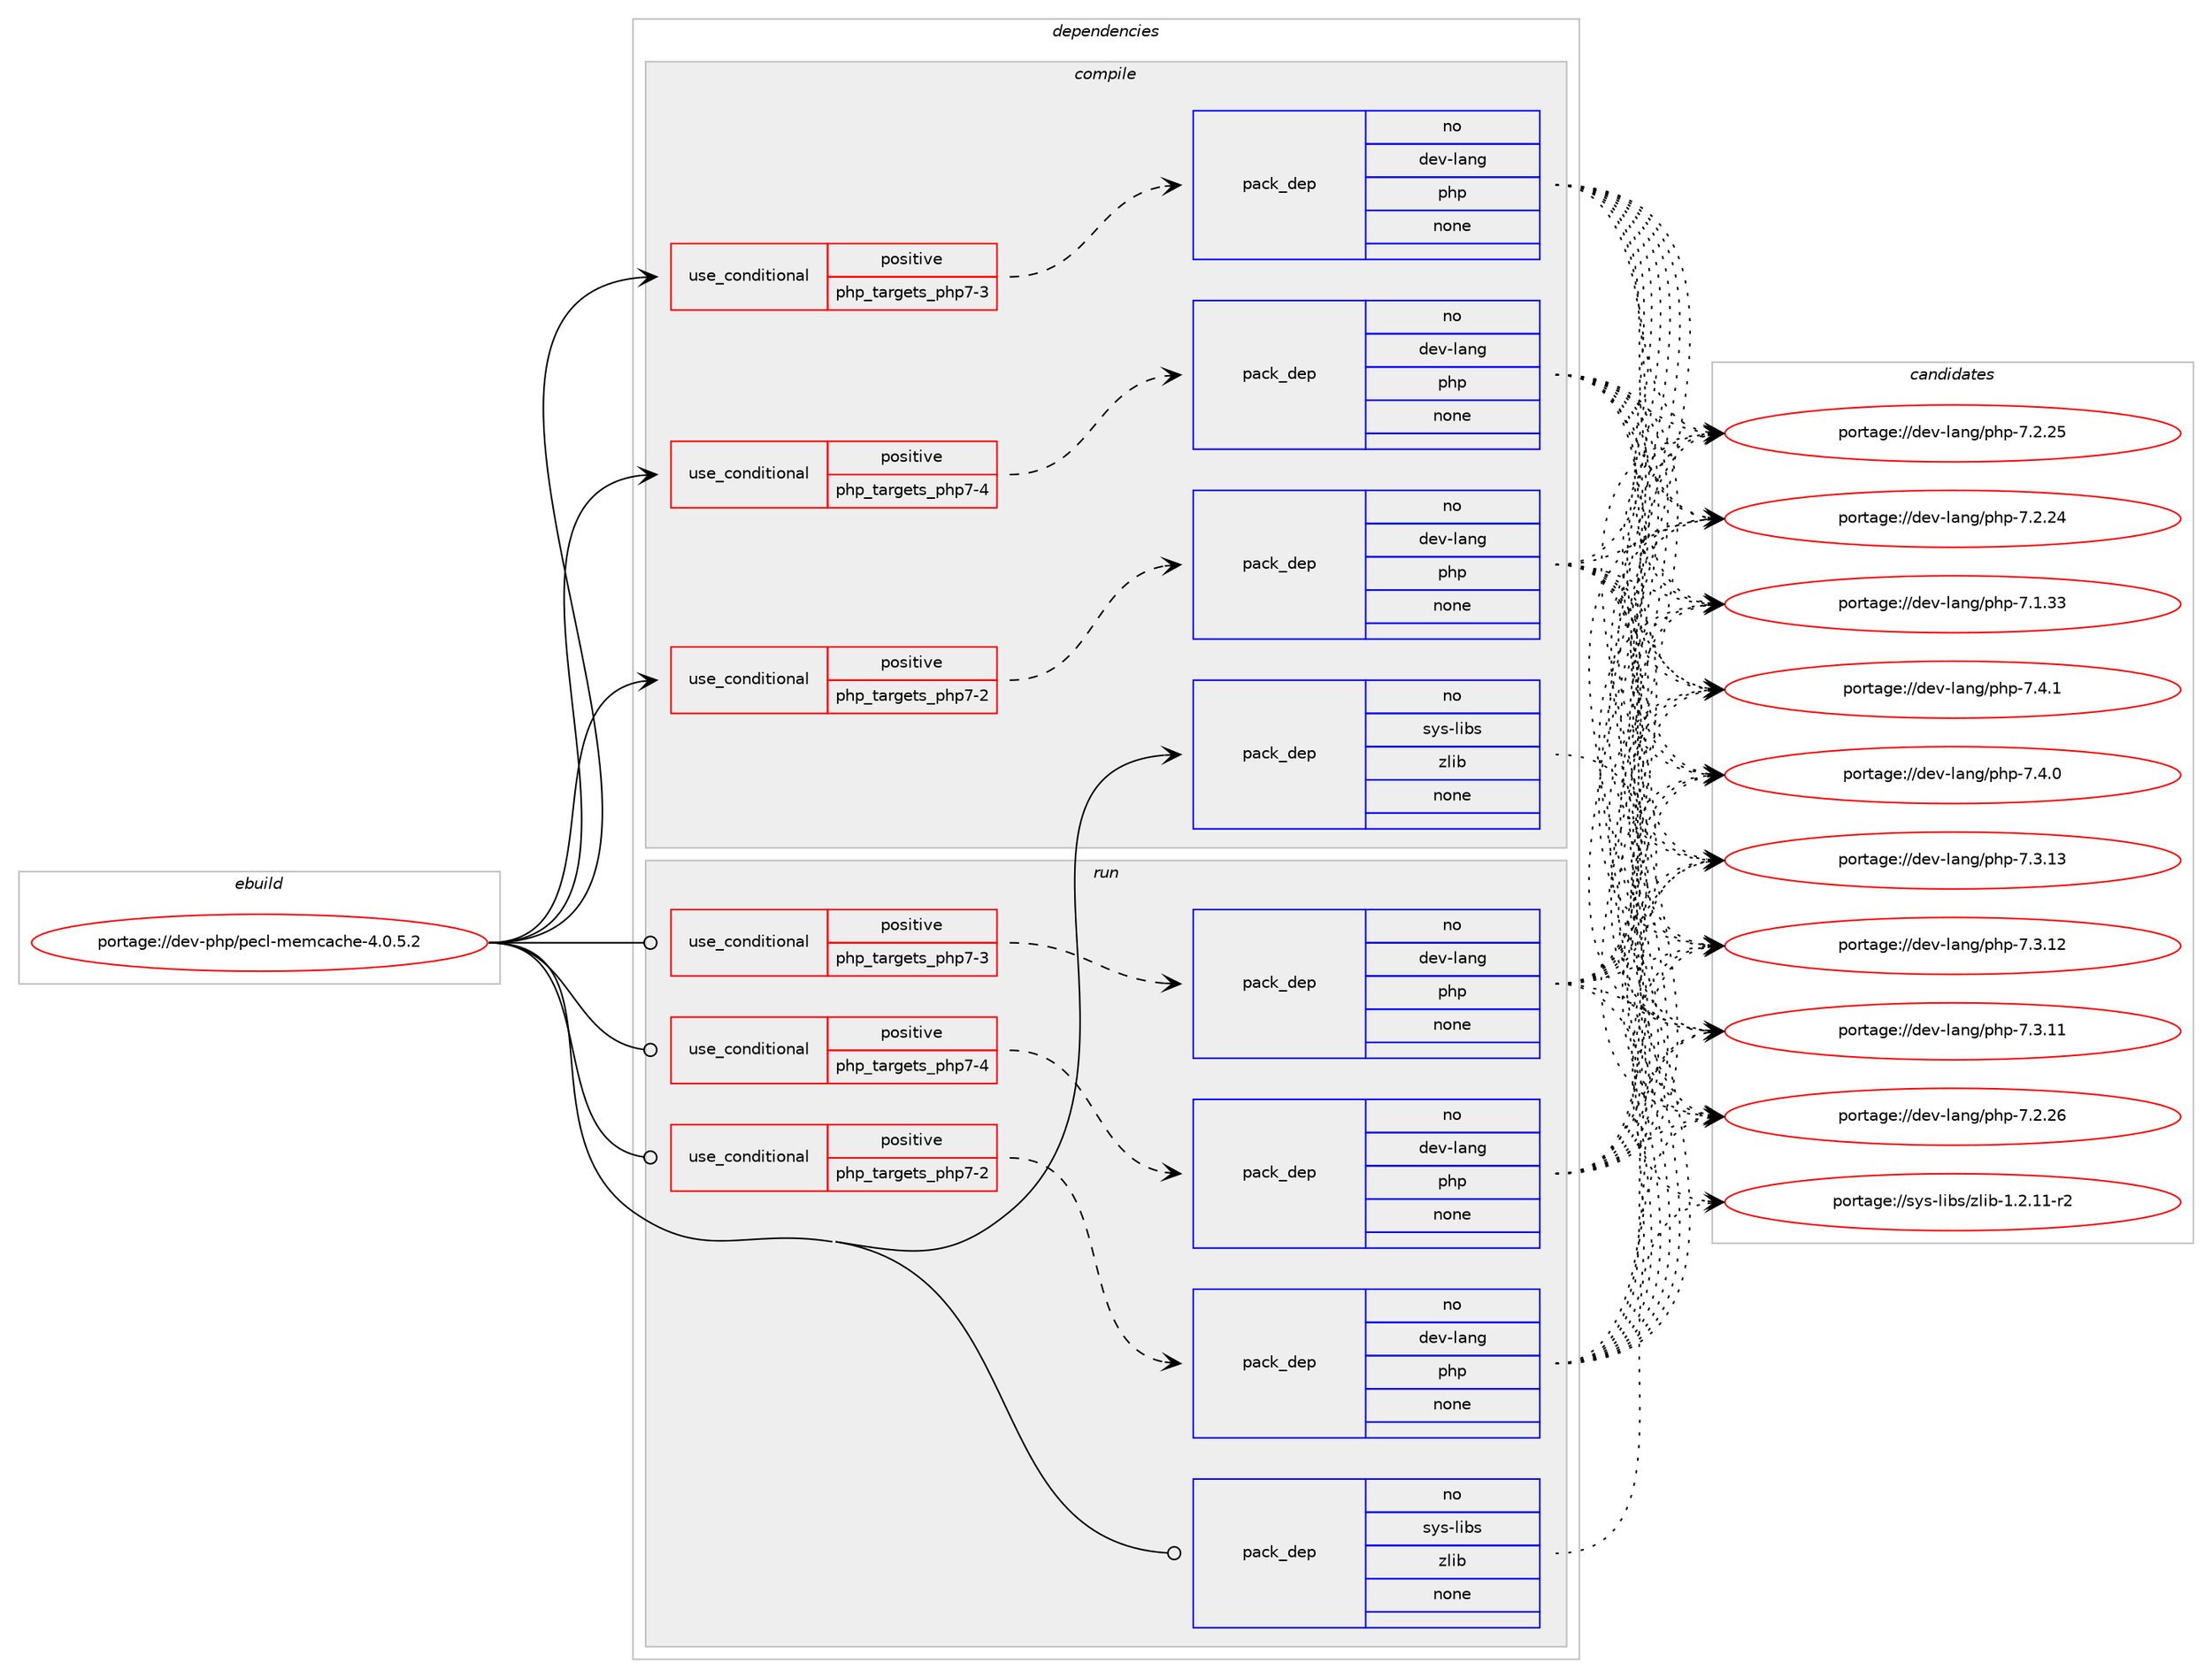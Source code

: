 digraph prolog {

# *************
# Graph options
# *************

newrank=true;
concentrate=true;
compound=true;
graph [rankdir=LR,fontname=Helvetica,fontsize=10,ranksep=1.5];#, ranksep=2.5, nodesep=0.2];
edge  [arrowhead=vee];
node  [fontname=Helvetica,fontsize=10];

# **********
# The ebuild
# **********

subgraph cluster_leftcol {
color=gray;
label=<<i>ebuild</i>>;
id [label="portage://dev-php/pecl-memcache-4.0.5.2", color=red, width=4, href="../dev-php/pecl-memcache-4.0.5.2.svg"];
}

# ****************
# The dependencies
# ****************

subgraph cluster_midcol {
color=gray;
label=<<i>dependencies</i>>;
subgraph cluster_compile {
fillcolor="#eeeeee";
style=filled;
label=<<i>compile</i>>;
subgraph cond120633 {
dependency476369 [label=<<TABLE BORDER="0" CELLBORDER="1" CELLSPACING="0" CELLPADDING="4"><TR><TD ROWSPAN="3" CELLPADDING="10">use_conditional</TD></TR><TR><TD>positive</TD></TR><TR><TD>php_targets_php7-2</TD></TR></TABLE>>, shape=none, color=red];
subgraph pack350703 {
dependency476370 [label=<<TABLE BORDER="0" CELLBORDER="1" CELLSPACING="0" CELLPADDING="4" WIDTH="220"><TR><TD ROWSPAN="6" CELLPADDING="30">pack_dep</TD></TR><TR><TD WIDTH="110">no</TD></TR><TR><TD>dev-lang</TD></TR><TR><TD>php</TD></TR><TR><TD>none</TD></TR><TR><TD></TD></TR></TABLE>>, shape=none, color=blue];
}
dependency476369:e -> dependency476370:w [weight=20,style="dashed",arrowhead="vee"];
}
id:e -> dependency476369:w [weight=20,style="solid",arrowhead="vee"];
subgraph cond120634 {
dependency476371 [label=<<TABLE BORDER="0" CELLBORDER="1" CELLSPACING="0" CELLPADDING="4"><TR><TD ROWSPAN="3" CELLPADDING="10">use_conditional</TD></TR><TR><TD>positive</TD></TR><TR><TD>php_targets_php7-3</TD></TR></TABLE>>, shape=none, color=red];
subgraph pack350704 {
dependency476372 [label=<<TABLE BORDER="0" CELLBORDER="1" CELLSPACING="0" CELLPADDING="4" WIDTH="220"><TR><TD ROWSPAN="6" CELLPADDING="30">pack_dep</TD></TR><TR><TD WIDTH="110">no</TD></TR><TR><TD>dev-lang</TD></TR><TR><TD>php</TD></TR><TR><TD>none</TD></TR><TR><TD></TD></TR></TABLE>>, shape=none, color=blue];
}
dependency476371:e -> dependency476372:w [weight=20,style="dashed",arrowhead="vee"];
}
id:e -> dependency476371:w [weight=20,style="solid",arrowhead="vee"];
subgraph cond120635 {
dependency476373 [label=<<TABLE BORDER="0" CELLBORDER="1" CELLSPACING="0" CELLPADDING="4"><TR><TD ROWSPAN="3" CELLPADDING="10">use_conditional</TD></TR><TR><TD>positive</TD></TR><TR><TD>php_targets_php7-4</TD></TR></TABLE>>, shape=none, color=red];
subgraph pack350705 {
dependency476374 [label=<<TABLE BORDER="0" CELLBORDER="1" CELLSPACING="0" CELLPADDING="4" WIDTH="220"><TR><TD ROWSPAN="6" CELLPADDING="30">pack_dep</TD></TR><TR><TD WIDTH="110">no</TD></TR><TR><TD>dev-lang</TD></TR><TR><TD>php</TD></TR><TR><TD>none</TD></TR><TR><TD></TD></TR></TABLE>>, shape=none, color=blue];
}
dependency476373:e -> dependency476374:w [weight=20,style="dashed",arrowhead="vee"];
}
id:e -> dependency476373:w [weight=20,style="solid",arrowhead="vee"];
subgraph pack350706 {
dependency476375 [label=<<TABLE BORDER="0" CELLBORDER="1" CELLSPACING="0" CELLPADDING="4" WIDTH="220"><TR><TD ROWSPAN="6" CELLPADDING="30">pack_dep</TD></TR><TR><TD WIDTH="110">no</TD></TR><TR><TD>sys-libs</TD></TR><TR><TD>zlib</TD></TR><TR><TD>none</TD></TR><TR><TD></TD></TR></TABLE>>, shape=none, color=blue];
}
id:e -> dependency476375:w [weight=20,style="solid",arrowhead="vee"];
}
subgraph cluster_compileandrun {
fillcolor="#eeeeee";
style=filled;
label=<<i>compile and run</i>>;
}
subgraph cluster_run {
fillcolor="#eeeeee";
style=filled;
label=<<i>run</i>>;
subgraph cond120636 {
dependency476376 [label=<<TABLE BORDER="0" CELLBORDER="1" CELLSPACING="0" CELLPADDING="4"><TR><TD ROWSPAN="3" CELLPADDING="10">use_conditional</TD></TR><TR><TD>positive</TD></TR><TR><TD>php_targets_php7-2</TD></TR></TABLE>>, shape=none, color=red];
subgraph pack350707 {
dependency476377 [label=<<TABLE BORDER="0" CELLBORDER="1" CELLSPACING="0" CELLPADDING="4" WIDTH="220"><TR><TD ROWSPAN="6" CELLPADDING="30">pack_dep</TD></TR><TR><TD WIDTH="110">no</TD></TR><TR><TD>dev-lang</TD></TR><TR><TD>php</TD></TR><TR><TD>none</TD></TR><TR><TD></TD></TR></TABLE>>, shape=none, color=blue];
}
dependency476376:e -> dependency476377:w [weight=20,style="dashed",arrowhead="vee"];
}
id:e -> dependency476376:w [weight=20,style="solid",arrowhead="odot"];
subgraph cond120637 {
dependency476378 [label=<<TABLE BORDER="0" CELLBORDER="1" CELLSPACING="0" CELLPADDING="4"><TR><TD ROWSPAN="3" CELLPADDING="10">use_conditional</TD></TR><TR><TD>positive</TD></TR><TR><TD>php_targets_php7-3</TD></TR></TABLE>>, shape=none, color=red];
subgraph pack350708 {
dependency476379 [label=<<TABLE BORDER="0" CELLBORDER="1" CELLSPACING="0" CELLPADDING="4" WIDTH="220"><TR><TD ROWSPAN="6" CELLPADDING="30">pack_dep</TD></TR><TR><TD WIDTH="110">no</TD></TR><TR><TD>dev-lang</TD></TR><TR><TD>php</TD></TR><TR><TD>none</TD></TR><TR><TD></TD></TR></TABLE>>, shape=none, color=blue];
}
dependency476378:e -> dependency476379:w [weight=20,style="dashed",arrowhead="vee"];
}
id:e -> dependency476378:w [weight=20,style="solid",arrowhead="odot"];
subgraph cond120638 {
dependency476380 [label=<<TABLE BORDER="0" CELLBORDER="1" CELLSPACING="0" CELLPADDING="4"><TR><TD ROWSPAN="3" CELLPADDING="10">use_conditional</TD></TR><TR><TD>positive</TD></TR><TR><TD>php_targets_php7-4</TD></TR></TABLE>>, shape=none, color=red];
subgraph pack350709 {
dependency476381 [label=<<TABLE BORDER="0" CELLBORDER="1" CELLSPACING="0" CELLPADDING="4" WIDTH="220"><TR><TD ROWSPAN="6" CELLPADDING="30">pack_dep</TD></TR><TR><TD WIDTH="110">no</TD></TR><TR><TD>dev-lang</TD></TR><TR><TD>php</TD></TR><TR><TD>none</TD></TR><TR><TD></TD></TR></TABLE>>, shape=none, color=blue];
}
dependency476380:e -> dependency476381:w [weight=20,style="dashed",arrowhead="vee"];
}
id:e -> dependency476380:w [weight=20,style="solid",arrowhead="odot"];
subgraph pack350710 {
dependency476382 [label=<<TABLE BORDER="0" CELLBORDER="1" CELLSPACING="0" CELLPADDING="4" WIDTH="220"><TR><TD ROWSPAN="6" CELLPADDING="30">pack_dep</TD></TR><TR><TD WIDTH="110">no</TD></TR><TR><TD>sys-libs</TD></TR><TR><TD>zlib</TD></TR><TR><TD>none</TD></TR><TR><TD></TD></TR></TABLE>>, shape=none, color=blue];
}
id:e -> dependency476382:w [weight=20,style="solid",arrowhead="odot"];
}
}

# **************
# The candidates
# **************

subgraph cluster_choices {
rank=same;
color=gray;
label=<<i>candidates</i>>;

subgraph choice350703 {
color=black;
nodesep=1;
choice100101118451089711010347112104112455546524649 [label="portage://dev-lang/php-7.4.1", color=red, width=4,href="../dev-lang/php-7.4.1.svg"];
choice100101118451089711010347112104112455546524648 [label="portage://dev-lang/php-7.4.0", color=red, width=4,href="../dev-lang/php-7.4.0.svg"];
choice10010111845108971101034711210411245554651464951 [label="portage://dev-lang/php-7.3.13", color=red, width=4,href="../dev-lang/php-7.3.13.svg"];
choice10010111845108971101034711210411245554651464950 [label="portage://dev-lang/php-7.3.12", color=red, width=4,href="../dev-lang/php-7.3.12.svg"];
choice10010111845108971101034711210411245554651464949 [label="portage://dev-lang/php-7.3.11", color=red, width=4,href="../dev-lang/php-7.3.11.svg"];
choice10010111845108971101034711210411245554650465054 [label="portage://dev-lang/php-7.2.26", color=red, width=4,href="../dev-lang/php-7.2.26.svg"];
choice10010111845108971101034711210411245554650465053 [label="portage://dev-lang/php-7.2.25", color=red, width=4,href="../dev-lang/php-7.2.25.svg"];
choice10010111845108971101034711210411245554650465052 [label="portage://dev-lang/php-7.2.24", color=red, width=4,href="../dev-lang/php-7.2.24.svg"];
choice10010111845108971101034711210411245554649465151 [label="portage://dev-lang/php-7.1.33", color=red, width=4,href="../dev-lang/php-7.1.33.svg"];
dependency476370:e -> choice100101118451089711010347112104112455546524649:w [style=dotted,weight="100"];
dependency476370:e -> choice100101118451089711010347112104112455546524648:w [style=dotted,weight="100"];
dependency476370:e -> choice10010111845108971101034711210411245554651464951:w [style=dotted,weight="100"];
dependency476370:e -> choice10010111845108971101034711210411245554651464950:w [style=dotted,weight="100"];
dependency476370:e -> choice10010111845108971101034711210411245554651464949:w [style=dotted,weight="100"];
dependency476370:e -> choice10010111845108971101034711210411245554650465054:w [style=dotted,weight="100"];
dependency476370:e -> choice10010111845108971101034711210411245554650465053:w [style=dotted,weight="100"];
dependency476370:e -> choice10010111845108971101034711210411245554650465052:w [style=dotted,weight="100"];
dependency476370:e -> choice10010111845108971101034711210411245554649465151:w [style=dotted,weight="100"];
}
subgraph choice350704 {
color=black;
nodesep=1;
choice100101118451089711010347112104112455546524649 [label="portage://dev-lang/php-7.4.1", color=red, width=4,href="../dev-lang/php-7.4.1.svg"];
choice100101118451089711010347112104112455546524648 [label="portage://dev-lang/php-7.4.0", color=red, width=4,href="../dev-lang/php-7.4.0.svg"];
choice10010111845108971101034711210411245554651464951 [label="portage://dev-lang/php-7.3.13", color=red, width=4,href="../dev-lang/php-7.3.13.svg"];
choice10010111845108971101034711210411245554651464950 [label="portage://dev-lang/php-7.3.12", color=red, width=4,href="../dev-lang/php-7.3.12.svg"];
choice10010111845108971101034711210411245554651464949 [label="portage://dev-lang/php-7.3.11", color=red, width=4,href="../dev-lang/php-7.3.11.svg"];
choice10010111845108971101034711210411245554650465054 [label="portage://dev-lang/php-7.2.26", color=red, width=4,href="../dev-lang/php-7.2.26.svg"];
choice10010111845108971101034711210411245554650465053 [label="portage://dev-lang/php-7.2.25", color=red, width=4,href="../dev-lang/php-7.2.25.svg"];
choice10010111845108971101034711210411245554650465052 [label="portage://dev-lang/php-7.2.24", color=red, width=4,href="../dev-lang/php-7.2.24.svg"];
choice10010111845108971101034711210411245554649465151 [label="portage://dev-lang/php-7.1.33", color=red, width=4,href="../dev-lang/php-7.1.33.svg"];
dependency476372:e -> choice100101118451089711010347112104112455546524649:w [style=dotted,weight="100"];
dependency476372:e -> choice100101118451089711010347112104112455546524648:w [style=dotted,weight="100"];
dependency476372:e -> choice10010111845108971101034711210411245554651464951:w [style=dotted,weight="100"];
dependency476372:e -> choice10010111845108971101034711210411245554651464950:w [style=dotted,weight="100"];
dependency476372:e -> choice10010111845108971101034711210411245554651464949:w [style=dotted,weight="100"];
dependency476372:e -> choice10010111845108971101034711210411245554650465054:w [style=dotted,weight="100"];
dependency476372:e -> choice10010111845108971101034711210411245554650465053:w [style=dotted,weight="100"];
dependency476372:e -> choice10010111845108971101034711210411245554650465052:w [style=dotted,weight="100"];
dependency476372:e -> choice10010111845108971101034711210411245554649465151:w [style=dotted,weight="100"];
}
subgraph choice350705 {
color=black;
nodesep=1;
choice100101118451089711010347112104112455546524649 [label="portage://dev-lang/php-7.4.1", color=red, width=4,href="../dev-lang/php-7.4.1.svg"];
choice100101118451089711010347112104112455546524648 [label="portage://dev-lang/php-7.4.0", color=red, width=4,href="../dev-lang/php-7.4.0.svg"];
choice10010111845108971101034711210411245554651464951 [label="portage://dev-lang/php-7.3.13", color=red, width=4,href="../dev-lang/php-7.3.13.svg"];
choice10010111845108971101034711210411245554651464950 [label="portage://dev-lang/php-7.3.12", color=red, width=4,href="../dev-lang/php-7.3.12.svg"];
choice10010111845108971101034711210411245554651464949 [label="portage://dev-lang/php-7.3.11", color=red, width=4,href="../dev-lang/php-7.3.11.svg"];
choice10010111845108971101034711210411245554650465054 [label="portage://dev-lang/php-7.2.26", color=red, width=4,href="../dev-lang/php-7.2.26.svg"];
choice10010111845108971101034711210411245554650465053 [label="portage://dev-lang/php-7.2.25", color=red, width=4,href="../dev-lang/php-7.2.25.svg"];
choice10010111845108971101034711210411245554650465052 [label="portage://dev-lang/php-7.2.24", color=red, width=4,href="../dev-lang/php-7.2.24.svg"];
choice10010111845108971101034711210411245554649465151 [label="portage://dev-lang/php-7.1.33", color=red, width=4,href="../dev-lang/php-7.1.33.svg"];
dependency476374:e -> choice100101118451089711010347112104112455546524649:w [style=dotted,weight="100"];
dependency476374:e -> choice100101118451089711010347112104112455546524648:w [style=dotted,weight="100"];
dependency476374:e -> choice10010111845108971101034711210411245554651464951:w [style=dotted,weight="100"];
dependency476374:e -> choice10010111845108971101034711210411245554651464950:w [style=dotted,weight="100"];
dependency476374:e -> choice10010111845108971101034711210411245554651464949:w [style=dotted,weight="100"];
dependency476374:e -> choice10010111845108971101034711210411245554650465054:w [style=dotted,weight="100"];
dependency476374:e -> choice10010111845108971101034711210411245554650465053:w [style=dotted,weight="100"];
dependency476374:e -> choice10010111845108971101034711210411245554650465052:w [style=dotted,weight="100"];
dependency476374:e -> choice10010111845108971101034711210411245554649465151:w [style=dotted,weight="100"];
}
subgraph choice350706 {
color=black;
nodesep=1;
choice11512111545108105981154712210810598454946504649494511450 [label="portage://sys-libs/zlib-1.2.11-r2", color=red, width=4,href="../sys-libs/zlib-1.2.11-r2.svg"];
dependency476375:e -> choice11512111545108105981154712210810598454946504649494511450:w [style=dotted,weight="100"];
}
subgraph choice350707 {
color=black;
nodesep=1;
choice100101118451089711010347112104112455546524649 [label="portage://dev-lang/php-7.4.1", color=red, width=4,href="../dev-lang/php-7.4.1.svg"];
choice100101118451089711010347112104112455546524648 [label="portage://dev-lang/php-7.4.0", color=red, width=4,href="../dev-lang/php-7.4.0.svg"];
choice10010111845108971101034711210411245554651464951 [label="portage://dev-lang/php-7.3.13", color=red, width=4,href="../dev-lang/php-7.3.13.svg"];
choice10010111845108971101034711210411245554651464950 [label="portage://dev-lang/php-7.3.12", color=red, width=4,href="../dev-lang/php-7.3.12.svg"];
choice10010111845108971101034711210411245554651464949 [label="portage://dev-lang/php-7.3.11", color=red, width=4,href="../dev-lang/php-7.3.11.svg"];
choice10010111845108971101034711210411245554650465054 [label="portage://dev-lang/php-7.2.26", color=red, width=4,href="../dev-lang/php-7.2.26.svg"];
choice10010111845108971101034711210411245554650465053 [label="portage://dev-lang/php-7.2.25", color=red, width=4,href="../dev-lang/php-7.2.25.svg"];
choice10010111845108971101034711210411245554650465052 [label="portage://dev-lang/php-7.2.24", color=red, width=4,href="../dev-lang/php-7.2.24.svg"];
choice10010111845108971101034711210411245554649465151 [label="portage://dev-lang/php-7.1.33", color=red, width=4,href="../dev-lang/php-7.1.33.svg"];
dependency476377:e -> choice100101118451089711010347112104112455546524649:w [style=dotted,weight="100"];
dependency476377:e -> choice100101118451089711010347112104112455546524648:w [style=dotted,weight="100"];
dependency476377:e -> choice10010111845108971101034711210411245554651464951:w [style=dotted,weight="100"];
dependency476377:e -> choice10010111845108971101034711210411245554651464950:w [style=dotted,weight="100"];
dependency476377:e -> choice10010111845108971101034711210411245554651464949:w [style=dotted,weight="100"];
dependency476377:e -> choice10010111845108971101034711210411245554650465054:w [style=dotted,weight="100"];
dependency476377:e -> choice10010111845108971101034711210411245554650465053:w [style=dotted,weight="100"];
dependency476377:e -> choice10010111845108971101034711210411245554650465052:w [style=dotted,weight="100"];
dependency476377:e -> choice10010111845108971101034711210411245554649465151:w [style=dotted,weight="100"];
}
subgraph choice350708 {
color=black;
nodesep=1;
choice100101118451089711010347112104112455546524649 [label="portage://dev-lang/php-7.4.1", color=red, width=4,href="../dev-lang/php-7.4.1.svg"];
choice100101118451089711010347112104112455546524648 [label="portage://dev-lang/php-7.4.0", color=red, width=4,href="../dev-lang/php-7.4.0.svg"];
choice10010111845108971101034711210411245554651464951 [label="portage://dev-lang/php-7.3.13", color=red, width=4,href="../dev-lang/php-7.3.13.svg"];
choice10010111845108971101034711210411245554651464950 [label="portage://dev-lang/php-7.3.12", color=red, width=4,href="../dev-lang/php-7.3.12.svg"];
choice10010111845108971101034711210411245554651464949 [label="portage://dev-lang/php-7.3.11", color=red, width=4,href="../dev-lang/php-7.3.11.svg"];
choice10010111845108971101034711210411245554650465054 [label="portage://dev-lang/php-7.2.26", color=red, width=4,href="../dev-lang/php-7.2.26.svg"];
choice10010111845108971101034711210411245554650465053 [label="portage://dev-lang/php-7.2.25", color=red, width=4,href="../dev-lang/php-7.2.25.svg"];
choice10010111845108971101034711210411245554650465052 [label="portage://dev-lang/php-7.2.24", color=red, width=4,href="../dev-lang/php-7.2.24.svg"];
choice10010111845108971101034711210411245554649465151 [label="portage://dev-lang/php-7.1.33", color=red, width=4,href="../dev-lang/php-7.1.33.svg"];
dependency476379:e -> choice100101118451089711010347112104112455546524649:w [style=dotted,weight="100"];
dependency476379:e -> choice100101118451089711010347112104112455546524648:w [style=dotted,weight="100"];
dependency476379:e -> choice10010111845108971101034711210411245554651464951:w [style=dotted,weight="100"];
dependency476379:e -> choice10010111845108971101034711210411245554651464950:w [style=dotted,weight="100"];
dependency476379:e -> choice10010111845108971101034711210411245554651464949:w [style=dotted,weight="100"];
dependency476379:e -> choice10010111845108971101034711210411245554650465054:w [style=dotted,weight="100"];
dependency476379:e -> choice10010111845108971101034711210411245554650465053:w [style=dotted,weight="100"];
dependency476379:e -> choice10010111845108971101034711210411245554650465052:w [style=dotted,weight="100"];
dependency476379:e -> choice10010111845108971101034711210411245554649465151:w [style=dotted,weight="100"];
}
subgraph choice350709 {
color=black;
nodesep=1;
choice100101118451089711010347112104112455546524649 [label="portage://dev-lang/php-7.4.1", color=red, width=4,href="../dev-lang/php-7.4.1.svg"];
choice100101118451089711010347112104112455546524648 [label="portage://dev-lang/php-7.4.0", color=red, width=4,href="../dev-lang/php-7.4.0.svg"];
choice10010111845108971101034711210411245554651464951 [label="portage://dev-lang/php-7.3.13", color=red, width=4,href="../dev-lang/php-7.3.13.svg"];
choice10010111845108971101034711210411245554651464950 [label="portage://dev-lang/php-7.3.12", color=red, width=4,href="../dev-lang/php-7.3.12.svg"];
choice10010111845108971101034711210411245554651464949 [label="portage://dev-lang/php-7.3.11", color=red, width=4,href="../dev-lang/php-7.3.11.svg"];
choice10010111845108971101034711210411245554650465054 [label="portage://dev-lang/php-7.2.26", color=red, width=4,href="../dev-lang/php-7.2.26.svg"];
choice10010111845108971101034711210411245554650465053 [label="portage://dev-lang/php-7.2.25", color=red, width=4,href="../dev-lang/php-7.2.25.svg"];
choice10010111845108971101034711210411245554650465052 [label="portage://dev-lang/php-7.2.24", color=red, width=4,href="../dev-lang/php-7.2.24.svg"];
choice10010111845108971101034711210411245554649465151 [label="portage://dev-lang/php-7.1.33", color=red, width=4,href="../dev-lang/php-7.1.33.svg"];
dependency476381:e -> choice100101118451089711010347112104112455546524649:w [style=dotted,weight="100"];
dependency476381:e -> choice100101118451089711010347112104112455546524648:w [style=dotted,weight="100"];
dependency476381:e -> choice10010111845108971101034711210411245554651464951:w [style=dotted,weight="100"];
dependency476381:e -> choice10010111845108971101034711210411245554651464950:w [style=dotted,weight="100"];
dependency476381:e -> choice10010111845108971101034711210411245554651464949:w [style=dotted,weight="100"];
dependency476381:e -> choice10010111845108971101034711210411245554650465054:w [style=dotted,weight="100"];
dependency476381:e -> choice10010111845108971101034711210411245554650465053:w [style=dotted,weight="100"];
dependency476381:e -> choice10010111845108971101034711210411245554650465052:w [style=dotted,weight="100"];
dependency476381:e -> choice10010111845108971101034711210411245554649465151:w [style=dotted,weight="100"];
}
subgraph choice350710 {
color=black;
nodesep=1;
choice11512111545108105981154712210810598454946504649494511450 [label="portage://sys-libs/zlib-1.2.11-r2", color=red, width=4,href="../sys-libs/zlib-1.2.11-r2.svg"];
dependency476382:e -> choice11512111545108105981154712210810598454946504649494511450:w [style=dotted,weight="100"];
}
}

}
